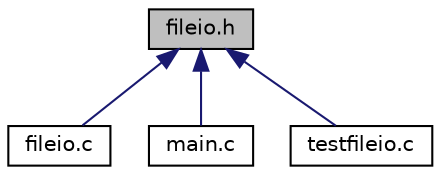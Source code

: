digraph "fileio.h"
{
 // LATEX_PDF_SIZE
  edge [fontname="Helvetica",fontsize="10",labelfontname="Helvetica",labelfontsize="10"];
  node [fontname="Helvetica",fontsize="10",shape=record];
  Node1 [label="fileio.h",height=0.2,width=0.4,color="black", fillcolor="grey75", style="filled", fontcolor="black",tooltip="Заголовочный файл с функциями для работы с текстовым файлом целых чисел"];
  Node1 -> Node2 [dir="back",color="midnightblue",fontsize="10",style="solid"];
  Node2 [label="fileio.c",height=0.2,width=0.4,color="black", fillcolor="white", style="filled",URL="$fileio_8c.html",tooltip="Файл с описанием функций для работы с входным файлом целых чисел"];
  Node1 -> Node3 [dir="back",color="midnightblue",fontsize="10",style="solid"];
  Node3 [label="main.c",height=0.2,width=0.4,color="black", fillcolor="white", style="filled",URL="$main_8c.html",tooltip="Основной файл с решением задачи"];
  Node1 -> Node4 [dir="back",color="midnightblue",fontsize="10",style="solid"];
  Node4 [label="testfileio.c",height=0.2,width=0.4,color="black", fillcolor="white", style="filled",URL="$testfileio_8c.html",tooltip="Файл с модульным тестированием fileio.c."];
}
